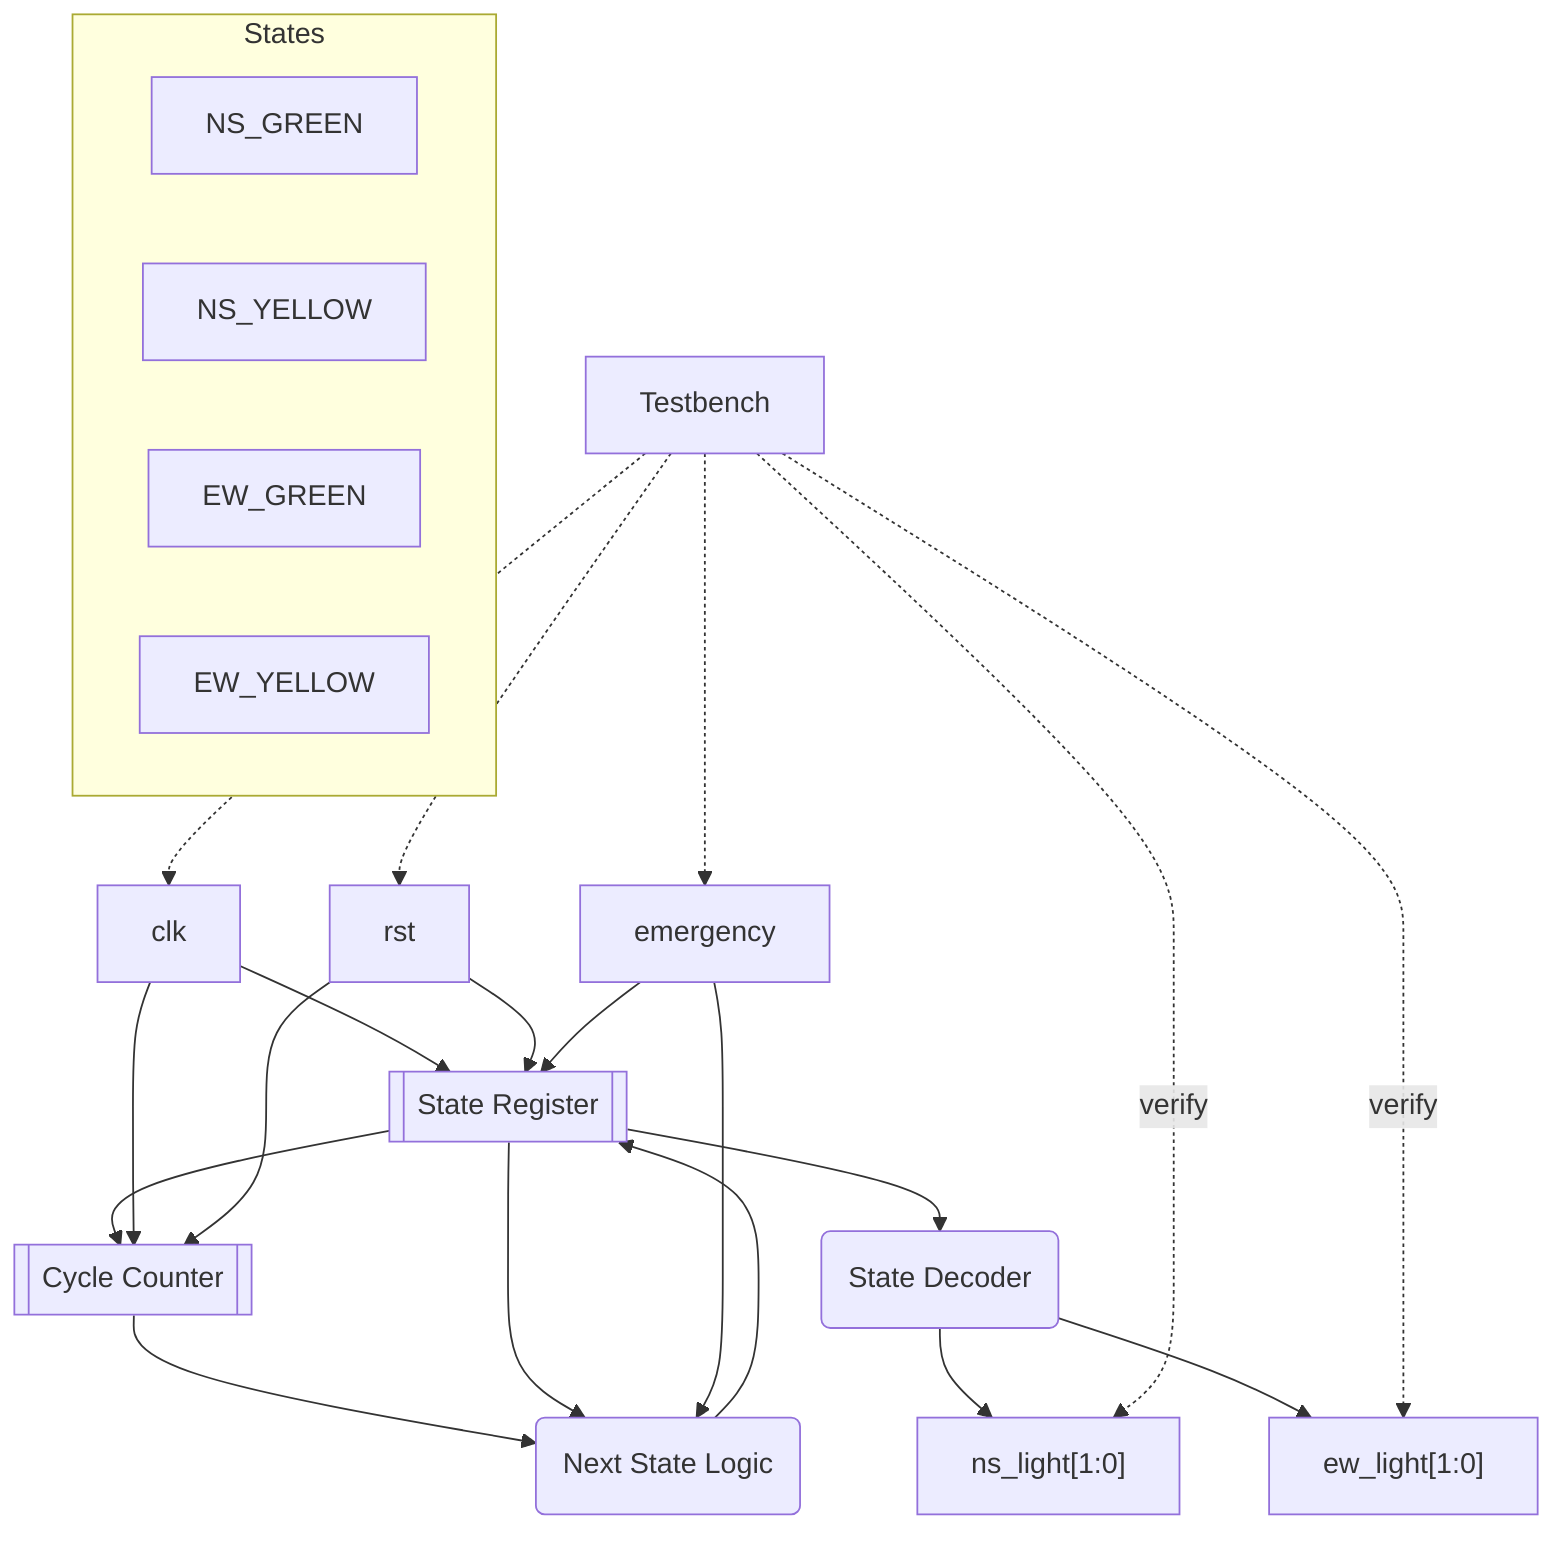 graph TD
    CLK[clk] --> FSM[[State Register]]
    RST[rst] --> FSM
    EMG[emergency] --> FSM
    
    FSM --> COUNTER[[Cycle Counter]]
    CLK --> COUNTER
    RST --> COUNTER
    
    FSM --> DECODE(State Decoder)
    COUNTER --> NEXT(Next State Logic)
    FSM --> NEXT
    EMG --> NEXT
    
    NEXT --> FSM
    
    DECODE --> NS["ns_light[1:0]"]
    DECODE --> EW["ew_light[1:0]"]
    
    TB[Testbench] -.-> CLK
    TB -.-> RST
    TB -.-> EMG
    TB -.-> |verify|NS
    TB -.-> |verify|EW
    
    subgraph States
    S1[NS_GREEN]
    S2[NS_YELLOW]
    S3[EW_GREEN]
    S4[EW_YELLOW]
    end